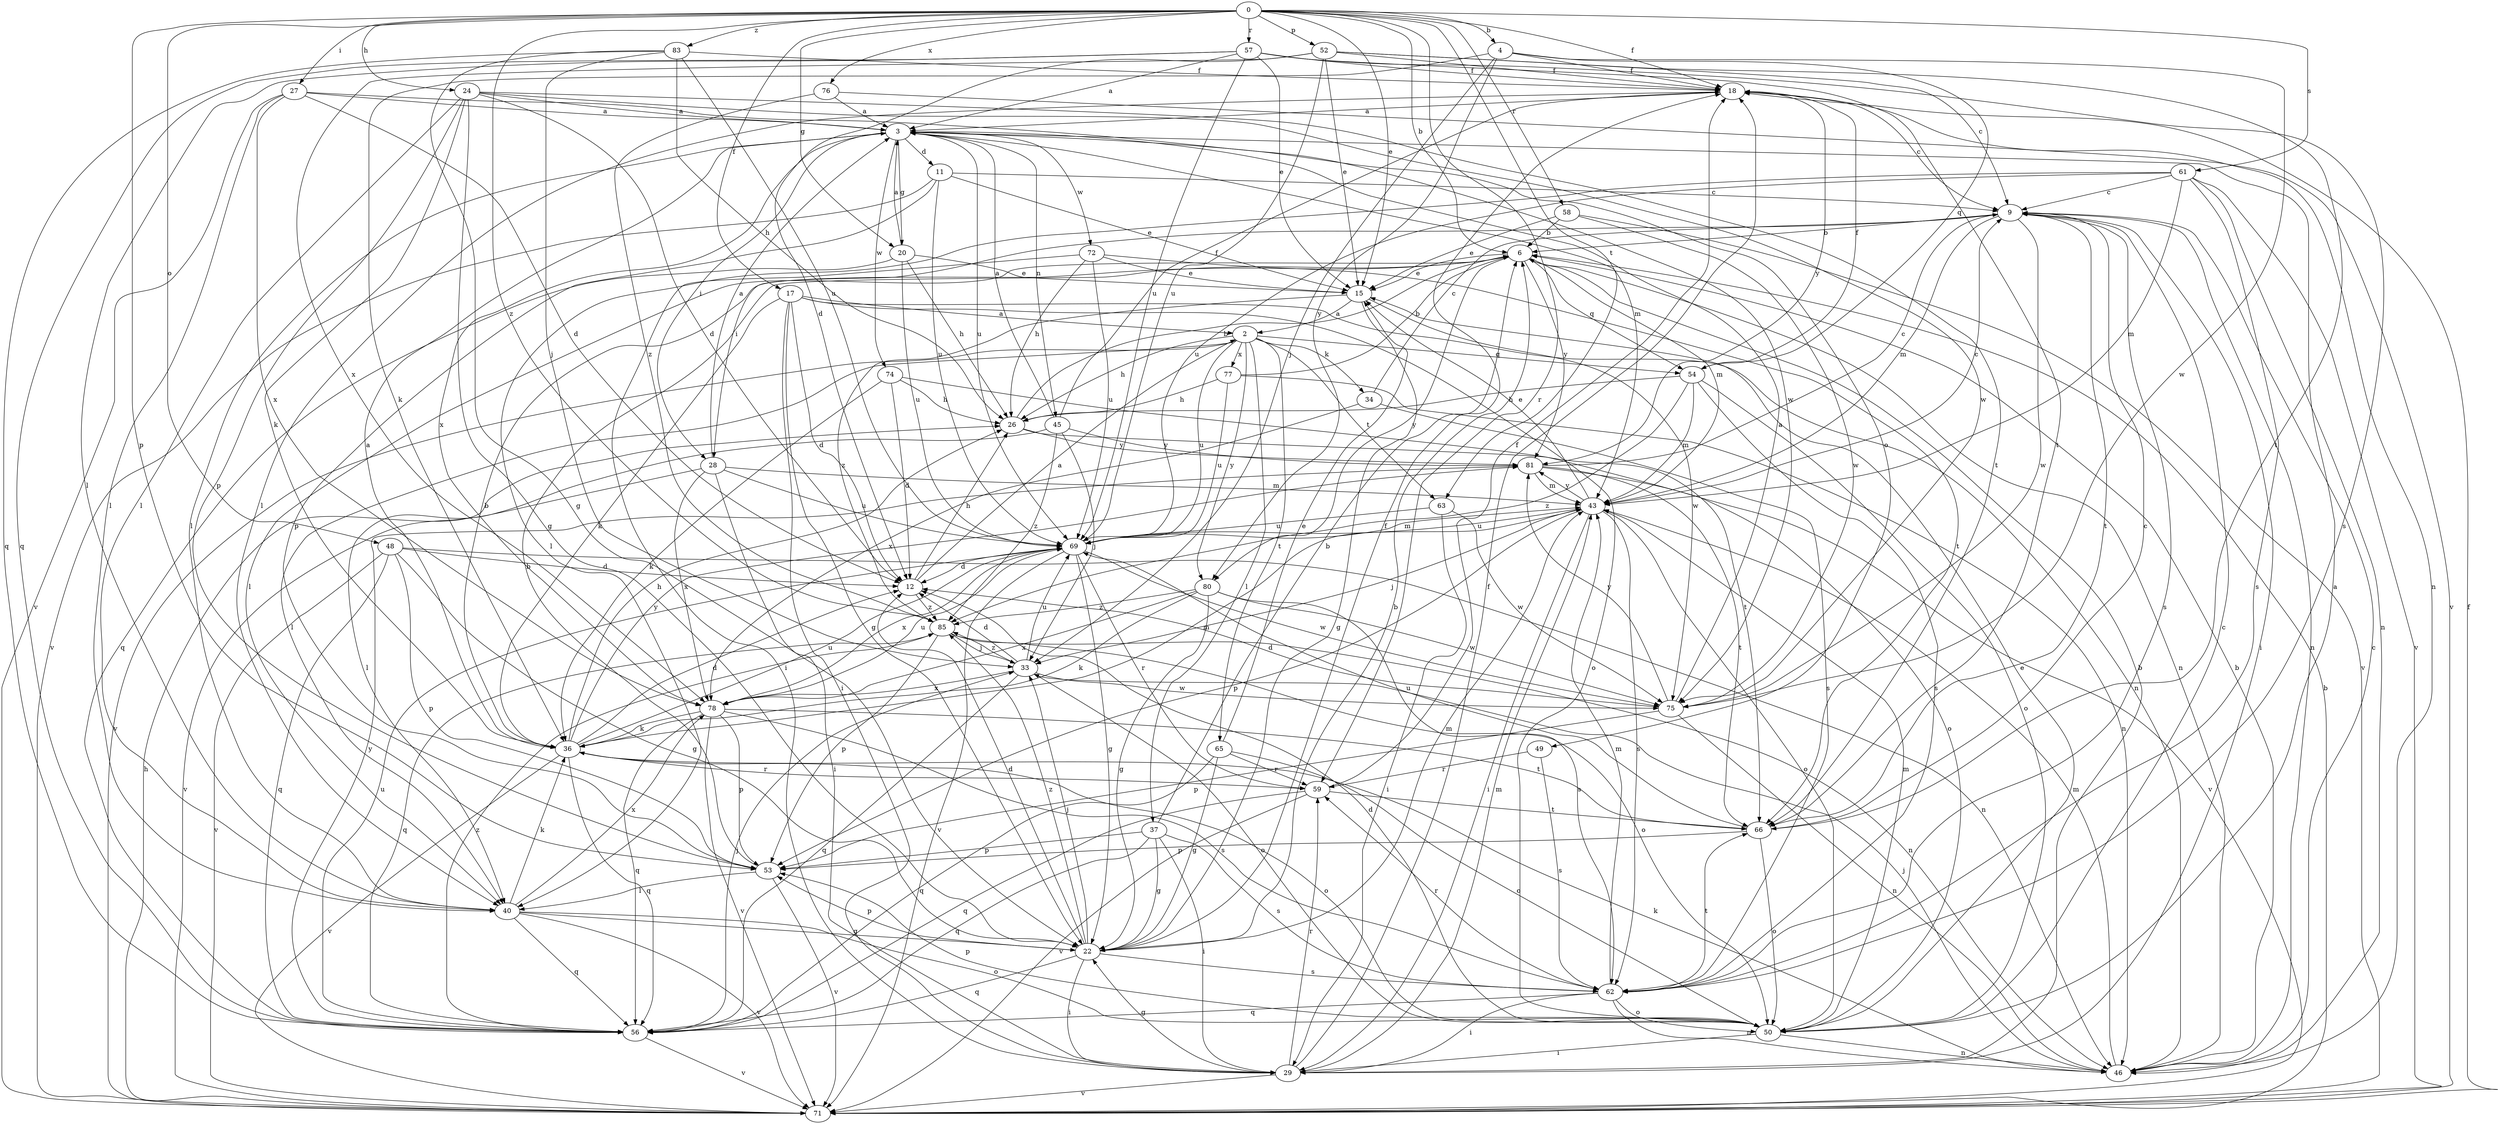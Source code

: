 strict digraph  {
0;
2;
3;
4;
6;
9;
11;
12;
15;
17;
18;
20;
22;
24;
26;
27;
28;
29;
33;
34;
36;
37;
40;
43;
45;
46;
48;
49;
50;
52;
53;
54;
56;
57;
58;
59;
61;
62;
63;
65;
66;
69;
71;
72;
74;
75;
76;
77;
78;
80;
81;
83;
85;
0 -> 4  [label=b];
0 -> 6  [label=b];
0 -> 15  [label=e];
0 -> 17  [label=f];
0 -> 18  [label=f];
0 -> 20  [label=g];
0 -> 24  [label=h];
0 -> 27  [label=i];
0 -> 48  [label=o];
0 -> 52  [label=p];
0 -> 53  [label=p];
0 -> 57  [label=r];
0 -> 58  [label=r];
0 -> 59  [label=r];
0 -> 61  [label=s];
0 -> 63  [label=t];
0 -> 76  [label=x];
0 -> 83  [label=z];
0 -> 85  [label=z];
2 -> 26  [label=h];
2 -> 34  [label=k];
2 -> 37  [label=l];
2 -> 40  [label=l];
2 -> 54  [label=q];
2 -> 63  [label=t];
2 -> 65  [label=t];
2 -> 69  [label=u];
2 -> 71  [label=v];
2 -> 77  [label=x];
2 -> 80  [label=y];
3 -> 11  [label=d];
3 -> 20  [label=g];
3 -> 28  [label=i];
3 -> 40  [label=l];
3 -> 43  [label=m];
3 -> 45  [label=n];
3 -> 49  [label=o];
3 -> 69  [label=u];
3 -> 72  [label=w];
3 -> 74  [label=w];
3 -> 78  [label=x];
4 -> 18  [label=f];
4 -> 33  [label=j];
4 -> 36  [label=k];
4 -> 54  [label=q];
4 -> 75  [label=w];
4 -> 80  [label=y];
6 -> 15  [label=e];
6 -> 40  [label=l];
6 -> 43  [label=m];
6 -> 46  [label=n];
6 -> 54  [label=q];
6 -> 80  [label=y];
6 -> 81  [label=y];
9 -> 6  [label=b];
9 -> 28  [label=i];
9 -> 29  [label=i];
9 -> 43  [label=m];
9 -> 46  [label=n];
9 -> 62  [label=s];
9 -> 66  [label=t];
9 -> 75  [label=w];
11 -> 9  [label=c];
11 -> 15  [label=e];
11 -> 53  [label=p];
11 -> 69  [label=u];
11 -> 71  [label=v];
12 -> 2  [label=a];
12 -> 26  [label=h];
12 -> 85  [label=z];
15 -> 2  [label=a];
15 -> 22  [label=g];
15 -> 75  [label=w];
15 -> 85  [label=z];
17 -> 2  [label=a];
17 -> 12  [label=d];
17 -> 22  [label=g];
17 -> 29  [label=i];
17 -> 36  [label=k];
17 -> 46  [label=n];
17 -> 50  [label=o];
18 -> 3  [label=a];
18 -> 9  [label=c];
18 -> 40  [label=l];
18 -> 46  [label=n];
18 -> 81  [label=y];
20 -> 3  [label=a];
20 -> 15  [label=e];
20 -> 26  [label=h];
20 -> 56  [label=q];
20 -> 69  [label=u];
22 -> 6  [label=b];
22 -> 12  [label=d];
22 -> 18  [label=f];
22 -> 29  [label=i];
22 -> 33  [label=j];
22 -> 43  [label=m];
22 -> 53  [label=p];
22 -> 56  [label=q];
22 -> 62  [label=s];
22 -> 85  [label=z];
24 -> 3  [label=a];
24 -> 12  [label=d];
24 -> 22  [label=g];
24 -> 36  [label=k];
24 -> 40  [label=l];
24 -> 53  [label=p];
24 -> 66  [label=t];
24 -> 75  [label=w];
26 -> 6  [label=b];
26 -> 50  [label=o];
26 -> 81  [label=y];
27 -> 3  [label=a];
27 -> 12  [label=d];
27 -> 40  [label=l];
27 -> 71  [label=v];
27 -> 75  [label=w];
27 -> 78  [label=x];
28 -> 3  [label=a];
28 -> 29  [label=i];
28 -> 43  [label=m];
28 -> 69  [label=u];
28 -> 71  [label=v];
28 -> 78  [label=x];
29 -> 6  [label=b];
29 -> 18  [label=f];
29 -> 22  [label=g];
29 -> 43  [label=m];
29 -> 59  [label=r];
29 -> 71  [label=v];
33 -> 12  [label=d];
33 -> 50  [label=o];
33 -> 56  [label=q];
33 -> 69  [label=u];
33 -> 75  [label=w];
33 -> 78  [label=x];
33 -> 85  [label=z];
34 -> 9  [label=c];
34 -> 62  [label=s];
34 -> 78  [label=x];
36 -> 3  [label=a];
36 -> 6  [label=b];
36 -> 12  [label=d];
36 -> 26  [label=h];
36 -> 43  [label=m];
36 -> 50  [label=o];
36 -> 56  [label=q];
36 -> 59  [label=r];
36 -> 69  [label=u];
36 -> 71  [label=v];
36 -> 81  [label=y];
37 -> 6  [label=b];
37 -> 22  [label=g];
37 -> 29  [label=i];
37 -> 53  [label=p];
37 -> 56  [label=q];
37 -> 62  [label=s];
40 -> 22  [label=g];
40 -> 36  [label=k];
40 -> 50  [label=o];
40 -> 56  [label=q];
40 -> 71  [label=v];
40 -> 78  [label=x];
43 -> 9  [label=c];
43 -> 15  [label=e];
43 -> 29  [label=i];
43 -> 33  [label=j];
43 -> 50  [label=o];
43 -> 53  [label=p];
43 -> 62  [label=s];
43 -> 69  [label=u];
43 -> 81  [label=y];
45 -> 3  [label=a];
45 -> 18  [label=f];
45 -> 33  [label=j];
45 -> 40  [label=l];
45 -> 81  [label=y];
45 -> 85  [label=z];
46 -> 6  [label=b];
46 -> 9  [label=c];
46 -> 33  [label=j];
46 -> 36  [label=k];
46 -> 43  [label=m];
48 -> 12  [label=d];
48 -> 22  [label=g];
48 -> 46  [label=n];
48 -> 53  [label=p];
48 -> 56  [label=q];
48 -> 71  [label=v];
49 -> 59  [label=r];
49 -> 62  [label=s];
50 -> 3  [label=a];
50 -> 9  [label=c];
50 -> 12  [label=d];
50 -> 15  [label=e];
50 -> 29  [label=i];
50 -> 43  [label=m];
50 -> 46  [label=n];
50 -> 53  [label=p];
52 -> 9  [label=c];
52 -> 12  [label=d];
52 -> 15  [label=e];
52 -> 18  [label=f];
52 -> 66  [label=t];
52 -> 69  [label=u];
52 -> 78  [label=x];
53 -> 6  [label=b];
53 -> 40  [label=l];
53 -> 71  [label=v];
54 -> 18  [label=f];
54 -> 26  [label=h];
54 -> 43  [label=m];
54 -> 50  [label=o];
54 -> 62  [label=s];
54 -> 85  [label=z];
56 -> 33  [label=j];
56 -> 69  [label=u];
56 -> 71  [label=v];
56 -> 81  [label=y];
56 -> 85  [label=z];
57 -> 3  [label=a];
57 -> 15  [label=e];
57 -> 18  [label=f];
57 -> 40  [label=l];
57 -> 56  [label=q];
57 -> 62  [label=s];
57 -> 66  [label=t];
57 -> 69  [label=u];
58 -> 6  [label=b];
58 -> 15  [label=e];
58 -> 71  [label=v];
58 -> 75  [label=w];
59 -> 18  [label=f];
59 -> 56  [label=q];
59 -> 66  [label=t];
59 -> 71  [label=v];
61 -> 9  [label=c];
61 -> 40  [label=l];
61 -> 43  [label=m];
61 -> 46  [label=n];
61 -> 62  [label=s];
61 -> 69  [label=u];
61 -> 71  [label=v];
62 -> 29  [label=i];
62 -> 43  [label=m];
62 -> 46  [label=n];
62 -> 50  [label=o];
62 -> 56  [label=q];
62 -> 59  [label=r];
62 -> 66  [label=t];
63 -> 29  [label=i];
63 -> 69  [label=u];
63 -> 75  [label=w];
65 -> 15  [label=e];
65 -> 22  [label=g];
65 -> 50  [label=o];
65 -> 56  [label=q];
65 -> 59  [label=r];
66 -> 9  [label=c];
66 -> 50  [label=o];
66 -> 53  [label=p];
66 -> 69  [label=u];
69 -> 12  [label=d];
69 -> 22  [label=g];
69 -> 43  [label=m];
69 -> 59  [label=r];
69 -> 71  [label=v];
69 -> 75  [label=w];
69 -> 78  [label=x];
71 -> 6  [label=b];
71 -> 18  [label=f];
71 -> 26  [label=h];
72 -> 15  [label=e];
72 -> 26  [label=h];
72 -> 29  [label=i];
72 -> 66  [label=t];
72 -> 69  [label=u];
74 -> 12  [label=d];
74 -> 26  [label=h];
74 -> 36  [label=k];
74 -> 66  [label=t];
75 -> 3  [label=a];
75 -> 12  [label=d];
75 -> 46  [label=n];
75 -> 53  [label=p];
75 -> 81  [label=y];
76 -> 3  [label=a];
76 -> 71  [label=v];
76 -> 85  [label=z];
77 -> 6  [label=b];
77 -> 26  [label=h];
77 -> 46  [label=n];
77 -> 69  [label=u];
78 -> 36  [label=k];
78 -> 53  [label=p];
78 -> 56  [label=q];
78 -> 62  [label=s];
78 -> 66  [label=t];
78 -> 69  [label=u];
78 -> 71  [label=v];
80 -> 22  [label=g];
80 -> 36  [label=k];
80 -> 62  [label=s];
80 -> 75  [label=w];
80 -> 78  [label=x];
80 -> 85  [label=z];
81 -> 9  [label=c];
81 -> 43  [label=m];
81 -> 66  [label=t];
81 -> 71  [label=v];
83 -> 18  [label=f];
83 -> 22  [label=g];
83 -> 26  [label=h];
83 -> 33  [label=j];
83 -> 56  [label=q];
83 -> 69  [label=u];
85 -> 33  [label=j];
85 -> 46  [label=n];
85 -> 50  [label=o];
85 -> 53  [label=p];
85 -> 56  [label=q];
}
